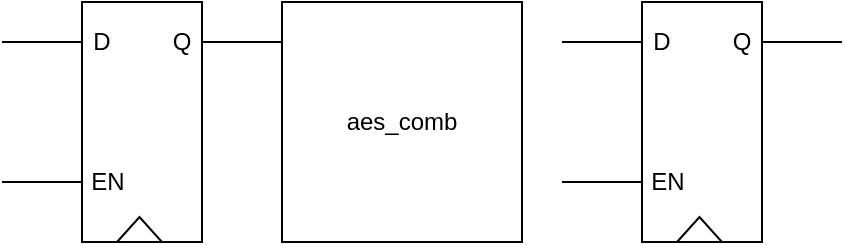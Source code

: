 <mxfile version="26.0.11">
  <diagram name="Page-1" id="-iJloVWFTKeSqvXMnFEB">
    <mxGraphModel dx="988" dy="543" grid="1" gridSize="10" guides="1" tooltips="1" connect="1" arrows="1" fold="1" page="1" pageScale="1" pageWidth="850" pageHeight="1100" math="0" shadow="0">
      <root>
        <mxCell id="0" />
        <mxCell id="1" parent="0" />
        <mxCell id="JTMz5jNMzuzobVMtBskZ-24" value="" style="group" vertex="1" connectable="0" parent="1">
          <mxGeometry x="250" y="450" width="140" height="120" as="geometry" />
        </mxCell>
        <mxCell id="JTMz5jNMzuzobVMtBskZ-8" value="" style="group" vertex="1" connectable="0" parent="JTMz5jNMzuzobVMtBskZ-24">
          <mxGeometry x="40" width="60" height="120" as="geometry" />
        </mxCell>
        <mxCell id="JTMz5jNMzuzobVMtBskZ-7" value="" style="rounded=0;whiteSpace=wrap;html=1;rotation=-90;" vertex="1" parent="JTMz5jNMzuzobVMtBskZ-8">
          <mxGeometry x="-30" y="30" width="120" height="60" as="geometry" />
        </mxCell>
        <mxCell id="JTMz5jNMzuzobVMtBskZ-5" value="" style="triangle;whiteSpace=wrap;html=1;rotation=-90;container=0;" vertex="1" parent="JTMz5jNMzuzobVMtBskZ-8">
          <mxGeometry x="22.5" y="102.5" width="12.5" height="22.5" as="geometry" />
        </mxCell>
        <mxCell id="JTMz5jNMzuzobVMtBskZ-11" value="D" style="text;html=1;align=center;verticalAlign=middle;whiteSpace=wrap;rounded=0;" vertex="1" parent="JTMz5jNMzuzobVMtBskZ-8">
          <mxGeometry y="10" width="20" height="20" as="geometry" />
        </mxCell>
        <mxCell id="JTMz5jNMzuzobVMtBskZ-16" value="Q" style="text;html=1;align=center;verticalAlign=middle;whiteSpace=wrap;rounded=0;" vertex="1" parent="JTMz5jNMzuzobVMtBskZ-8">
          <mxGeometry x="40" y="10" width="20" height="20" as="geometry" />
        </mxCell>
        <mxCell id="JTMz5jNMzuzobVMtBskZ-23" value="EN" style="text;html=1;align=center;verticalAlign=middle;whiteSpace=wrap;rounded=0;" vertex="1" parent="JTMz5jNMzuzobVMtBskZ-8">
          <mxGeometry x="2.5" y="80" width="20" height="20" as="geometry" />
        </mxCell>
        <mxCell id="JTMz5jNMzuzobVMtBskZ-9" value="" style="endArrow=none;html=1;rounded=0;" edge="1" parent="JTMz5jNMzuzobVMtBskZ-24">
          <mxGeometry width="50" height="50" relative="1" as="geometry">
            <mxPoint y="20" as="sourcePoint" />
            <mxPoint x="40" y="20" as="targetPoint" />
          </mxGeometry>
        </mxCell>
        <mxCell id="JTMz5jNMzuzobVMtBskZ-10" value="" style="endArrow=none;html=1;rounded=0;" edge="1" parent="JTMz5jNMzuzobVMtBskZ-24">
          <mxGeometry width="50" height="50" relative="1" as="geometry">
            <mxPoint y="90" as="sourcePoint" />
            <mxPoint x="40" y="90" as="targetPoint" />
          </mxGeometry>
        </mxCell>
        <mxCell id="JTMz5jNMzuzobVMtBskZ-17" value="" style="endArrow=none;html=1;rounded=0;" edge="1" parent="JTMz5jNMzuzobVMtBskZ-24">
          <mxGeometry width="50" height="50" relative="1" as="geometry">
            <mxPoint x="100" y="20" as="sourcePoint" />
            <mxPoint x="140" y="20" as="targetPoint" />
          </mxGeometry>
        </mxCell>
        <mxCell id="JTMz5jNMzuzobVMtBskZ-25" value="" style="group" vertex="1" connectable="0" parent="1">
          <mxGeometry x="530" y="450" width="140" height="120" as="geometry" />
        </mxCell>
        <mxCell id="JTMz5jNMzuzobVMtBskZ-26" value="" style="group" vertex="1" connectable="0" parent="JTMz5jNMzuzobVMtBskZ-25">
          <mxGeometry x="40" width="60" height="120" as="geometry" />
        </mxCell>
        <mxCell id="JTMz5jNMzuzobVMtBskZ-27" value="" style="rounded=0;whiteSpace=wrap;html=1;rotation=-90;" vertex="1" parent="JTMz5jNMzuzobVMtBskZ-26">
          <mxGeometry x="-30" y="30" width="120" height="60" as="geometry" />
        </mxCell>
        <mxCell id="JTMz5jNMzuzobVMtBskZ-28" value="" style="triangle;whiteSpace=wrap;html=1;rotation=-90;container=0;" vertex="1" parent="JTMz5jNMzuzobVMtBskZ-26">
          <mxGeometry x="22.5" y="102.5" width="12.5" height="22.5" as="geometry" />
        </mxCell>
        <mxCell id="JTMz5jNMzuzobVMtBskZ-29" value="D" style="text;html=1;align=center;verticalAlign=middle;whiteSpace=wrap;rounded=0;" vertex="1" parent="JTMz5jNMzuzobVMtBskZ-26">
          <mxGeometry y="10" width="20" height="20" as="geometry" />
        </mxCell>
        <mxCell id="JTMz5jNMzuzobVMtBskZ-30" value="Q" style="text;html=1;align=center;verticalAlign=middle;whiteSpace=wrap;rounded=0;" vertex="1" parent="JTMz5jNMzuzobVMtBskZ-26">
          <mxGeometry x="40" y="10" width="20" height="20" as="geometry" />
        </mxCell>
        <mxCell id="JTMz5jNMzuzobVMtBskZ-31" value="EN" style="text;html=1;align=center;verticalAlign=middle;whiteSpace=wrap;rounded=0;" vertex="1" parent="JTMz5jNMzuzobVMtBskZ-26">
          <mxGeometry x="2.5" y="80" width="20" height="20" as="geometry" />
        </mxCell>
        <mxCell id="JTMz5jNMzuzobVMtBskZ-32" value="" style="endArrow=none;html=1;rounded=0;" edge="1" parent="JTMz5jNMzuzobVMtBskZ-25">
          <mxGeometry width="50" height="50" relative="1" as="geometry">
            <mxPoint y="20" as="sourcePoint" />
            <mxPoint x="40" y="20" as="targetPoint" />
          </mxGeometry>
        </mxCell>
        <mxCell id="JTMz5jNMzuzobVMtBskZ-33" value="" style="endArrow=none;html=1;rounded=0;" edge="1" parent="JTMz5jNMzuzobVMtBskZ-25">
          <mxGeometry width="50" height="50" relative="1" as="geometry">
            <mxPoint y="90" as="sourcePoint" />
            <mxPoint x="40" y="90" as="targetPoint" />
          </mxGeometry>
        </mxCell>
        <mxCell id="JTMz5jNMzuzobVMtBskZ-34" value="" style="endArrow=none;html=1;rounded=0;" edge="1" parent="JTMz5jNMzuzobVMtBskZ-25">
          <mxGeometry width="50" height="50" relative="1" as="geometry">
            <mxPoint x="100" y="20" as="sourcePoint" />
            <mxPoint x="140" y="20" as="targetPoint" />
          </mxGeometry>
        </mxCell>
        <mxCell id="JTMz5jNMzuzobVMtBskZ-35" value="aes_comb" style="whiteSpace=wrap;html=1;aspect=fixed;" vertex="1" parent="1">
          <mxGeometry x="390" y="450" width="120" height="120" as="geometry" />
        </mxCell>
      </root>
    </mxGraphModel>
  </diagram>
</mxfile>

